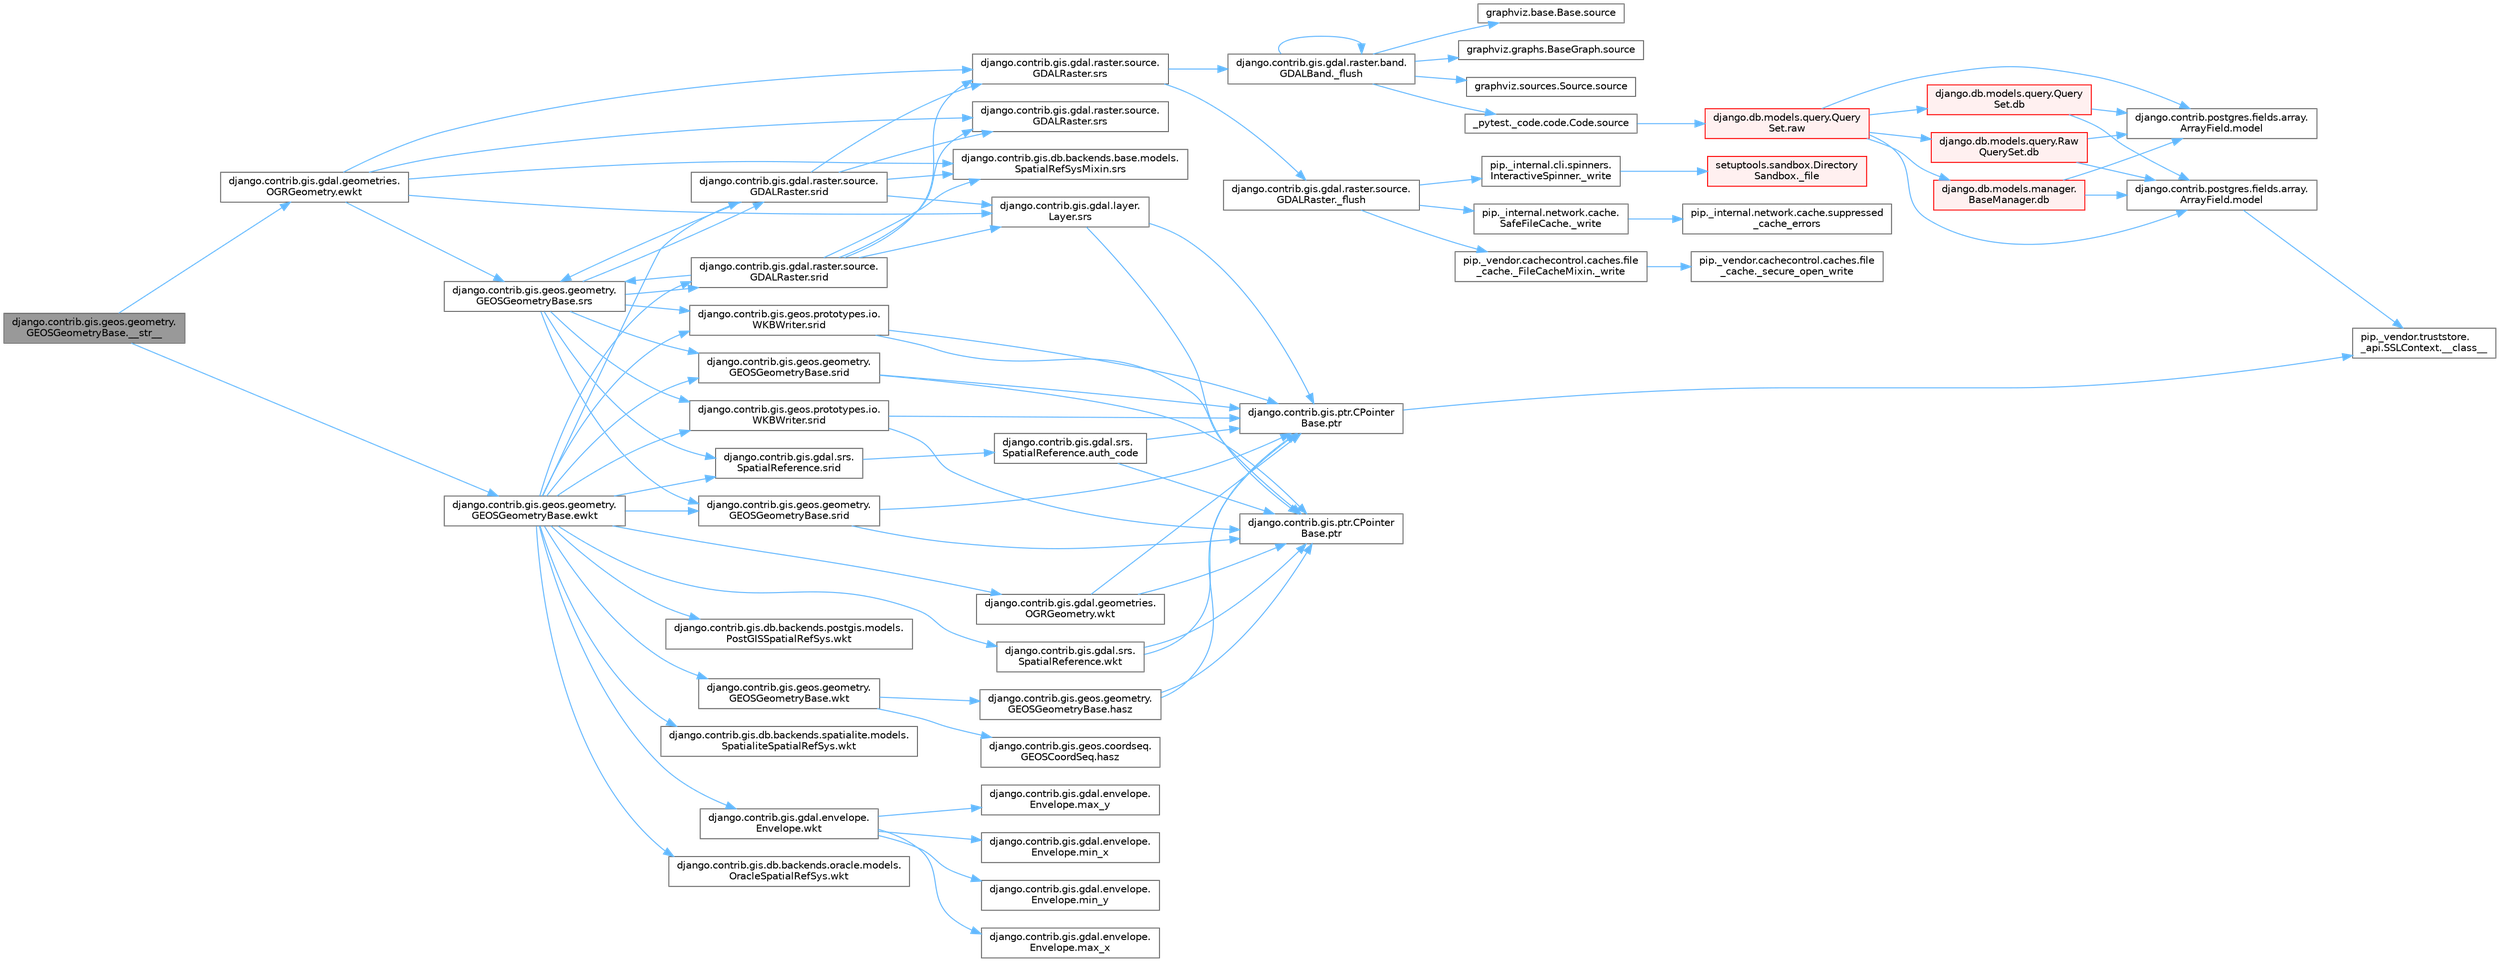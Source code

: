 digraph "django.contrib.gis.geos.geometry.GEOSGeometryBase.__str__"
{
 // LATEX_PDF_SIZE
  bgcolor="transparent";
  edge [fontname=Helvetica,fontsize=10,labelfontname=Helvetica,labelfontsize=10];
  node [fontname=Helvetica,fontsize=10,shape=box,height=0.2,width=0.4];
  rankdir="LR";
  Node1 [id="Node000001",label="django.contrib.gis.geos.geometry.\lGEOSGeometryBase.__str__",height=0.2,width=0.4,color="gray40", fillcolor="grey60", style="filled", fontcolor="black",tooltip=" "];
  Node1 -> Node2 [id="edge1_Node000001_Node000002",color="steelblue1",style="solid",tooltip=" "];
  Node2 [id="Node000002",label="django.contrib.gis.gdal.geometries.\lOGRGeometry.ewkt",height=0.2,width=0.4,color="grey40", fillcolor="white", style="filled",URL="$classdjango_1_1contrib_1_1gis_1_1gdal_1_1geometries_1_1_o_g_r_geometry.html#ab422fad6a0400137c041dc72edefcee1",tooltip=" "];
  Node2 -> Node3 [id="edge2_Node000002_Node000003",color="steelblue1",style="solid",tooltip=" "];
  Node3 [id="Node000003",label="django.contrib.gis.db.backends.base.models.\lSpatialRefSysMixin.srs",height=0.2,width=0.4,color="grey40", fillcolor="white", style="filled",URL="$classdjango_1_1contrib_1_1gis_1_1db_1_1backends_1_1base_1_1models_1_1_spatial_ref_sys_mixin.html#ad34be004f9aba942c5d2bd011fda3044",tooltip=" "];
  Node2 -> Node4 [id="edge3_Node000002_Node000004",color="steelblue1",style="solid",tooltip=" "];
  Node4 [id="Node000004",label="django.contrib.gis.gdal.layer.\lLayer.srs",height=0.2,width=0.4,color="grey40", fillcolor="white", style="filled",URL="$classdjango_1_1contrib_1_1gis_1_1gdal_1_1layer_1_1_layer.html#ac1d51e5b32cdf55829e9a486b190ddc2",tooltip=" "];
  Node4 -> Node5 [id="edge4_Node000004_Node000005",color="steelblue1",style="solid",tooltip=" "];
  Node5 [id="Node000005",label="django.contrib.gis.ptr.CPointer\lBase.ptr",height=0.2,width=0.4,color="grey40", fillcolor="white", style="filled",URL="$classdjango_1_1contrib_1_1gis_1_1ptr_1_1_c_pointer_base.html#a55873c889d27c42497c5a832c24e041b",tooltip=" "];
  Node5 -> Node6 [id="edge5_Node000005_Node000006",color="steelblue1",style="solid",tooltip=" "];
  Node6 [id="Node000006",label="pip._vendor.truststore.\l_api.SSLContext.__class__",height=0.2,width=0.4,color="grey40", fillcolor="white", style="filled",URL="$classpip_1_1__vendor_1_1truststore_1_1__api_1_1_s_s_l_context.html#a530861514f31eabaa3f513557d6e66de",tooltip=" "];
  Node4 -> Node7 [id="edge6_Node000004_Node000007",color="steelblue1",style="solid",tooltip=" "];
  Node7 [id="Node000007",label="django.contrib.gis.ptr.CPointer\lBase.ptr",height=0.2,width=0.4,color="grey40", fillcolor="white", style="filled",URL="$classdjango_1_1contrib_1_1gis_1_1ptr_1_1_c_pointer_base.html#a73d2e45828ab4d985549c571852996fa",tooltip=" "];
  Node2 -> Node8 [id="edge7_Node000002_Node000008",color="steelblue1",style="solid",tooltip=" "];
  Node8 [id="Node000008",label="django.contrib.gis.gdal.raster.source.\lGDALRaster.srs",height=0.2,width=0.4,color="grey40", fillcolor="white", style="filled",URL="$classdjango_1_1contrib_1_1gis_1_1gdal_1_1raster_1_1source_1_1_g_d_a_l_raster.html#a1dbeee1eca81d7739c032009f1d7acb1",tooltip=" "];
  Node2 -> Node9 [id="edge8_Node000002_Node000009",color="steelblue1",style="solid",tooltip=" "];
  Node9 [id="Node000009",label="django.contrib.gis.gdal.raster.source.\lGDALRaster.srs",height=0.2,width=0.4,color="grey40", fillcolor="white", style="filled",URL="$classdjango_1_1contrib_1_1gis_1_1gdal_1_1raster_1_1source_1_1_g_d_a_l_raster.html#a867fd2ac08531bb04ded5f86cf484723",tooltip=" "];
  Node9 -> Node10 [id="edge9_Node000009_Node000010",color="steelblue1",style="solid",tooltip=" "];
  Node10 [id="Node000010",label="django.contrib.gis.gdal.raster.band.\lGDALBand._flush",height=0.2,width=0.4,color="grey40", fillcolor="white", style="filled",URL="$classdjango_1_1contrib_1_1gis_1_1gdal_1_1raster_1_1band_1_1_g_d_a_l_band.html#ae69747644a590b485b72c3314debdfc7",tooltip=" "];
  Node10 -> Node10 [id="edge10_Node000010_Node000010",color="steelblue1",style="solid",tooltip=" "];
  Node10 -> Node11 [id="edge11_Node000010_Node000011",color="steelblue1",style="solid",tooltip=" "];
  Node11 [id="Node000011",label="_pytest._code.code.Code.source",height=0.2,width=0.4,color="grey40", fillcolor="white", style="filled",URL="$class__pytest_1_1__code_1_1code_1_1_code.html#a22f60644a8fa658ab754ddca0bcb31fd",tooltip=" "];
  Node11 -> Node12 [id="edge12_Node000011_Node000012",color="steelblue1",style="solid",tooltip=" "];
  Node12 [id="Node000012",label="django.db.models.query.Query\lSet.raw",height=0.2,width=0.4,color="red", fillcolor="#FFF0F0", style="filled",URL="$classdjango_1_1db_1_1models_1_1query_1_1_query_set.html#abce199e3993658459fb2f7c2719daa45",tooltip="PUBLIC METHODS THAT RETURN A QUERYSET SUBCLASS #."];
  Node12 -> Node13 [id="edge13_Node000012_Node000013",color="steelblue1",style="solid",tooltip=" "];
  Node13 [id="Node000013",label="django.db.models.manager.\lBaseManager.db",height=0.2,width=0.4,color="red", fillcolor="#FFF0F0", style="filled",URL="$classdjango_1_1db_1_1models_1_1manager_1_1_base_manager.html#ad6c30d1033fbe64ca4ac1d2bf0162a8a",tooltip=" "];
  Node13 -> Node14 [id="edge14_Node000013_Node000014",color="steelblue1",style="solid",tooltip=" "];
  Node14 [id="Node000014",label="django.contrib.postgres.fields.array.\lArrayField.model",height=0.2,width=0.4,color="grey40", fillcolor="white", style="filled",URL="$classdjango_1_1contrib_1_1postgres_1_1fields_1_1array_1_1_array_field.html#a4402eef4c4784e00671c9f229481f4c1",tooltip=" "];
  Node14 -> Node6 [id="edge15_Node000014_Node000006",color="steelblue1",style="solid",tooltip=" "];
  Node13 -> Node15 [id="edge16_Node000013_Node000015",color="steelblue1",style="solid",tooltip=" "];
  Node15 [id="Node000015",label="django.contrib.postgres.fields.array.\lArrayField.model",height=0.2,width=0.4,color="grey40", fillcolor="white", style="filled",URL="$classdjango_1_1contrib_1_1postgres_1_1fields_1_1array_1_1_array_field.html#a50a2796de85f960ca282b56ef2d9446c",tooltip=" "];
  Node12 -> Node20 [id="edge17_Node000012_Node000020",color="steelblue1",style="solid",tooltip=" "];
  Node20 [id="Node000020",label="django.db.models.query.Query\lSet.db",height=0.2,width=0.4,color="red", fillcolor="#FFF0F0", style="filled",URL="$classdjango_1_1db_1_1models_1_1query_1_1_query_set.html#a6ff7e94dd4e7293da5fb86f6349ce9b8",tooltip=" "];
  Node20 -> Node14 [id="edge18_Node000020_Node000014",color="steelblue1",style="solid",tooltip=" "];
  Node20 -> Node15 [id="edge19_Node000020_Node000015",color="steelblue1",style="solid",tooltip=" "];
  Node12 -> Node21 [id="edge20_Node000012_Node000021",color="steelblue1",style="solid",tooltip=" "];
  Node21 [id="Node000021",label="django.db.models.query.Raw\lQuerySet.db",height=0.2,width=0.4,color="red", fillcolor="#FFF0F0", style="filled",URL="$classdjango_1_1db_1_1models_1_1query_1_1_raw_query_set.html#a1f352bf15faf0aa43e22709fde8f7564",tooltip=" "];
  Node21 -> Node14 [id="edge21_Node000021_Node000014",color="steelblue1",style="solid",tooltip=" "];
  Node21 -> Node15 [id="edge22_Node000021_Node000015",color="steelblue1",style="solid",tooltip=" "];
  Node12 -> Node14 [id="edge23_Node000012_Node000014",color="steelblue1",style="solid",tooltip=" "];
  Node12 -> Node15 [id="edge24_Node000012_Node000015",color="steelblue1",style="solid",tooltip=" "];
  Node10 -> Node22 [id="edge25_Node000010_Node000022",color="steelblue1",style="solid",tooltip=" "];
  Node22 [id="Node000022",label="graphviz.base.Base.source",height=0.2,width=0.4,color="grey40", fillcolor="white", style="filled",URL="$classgraphviz_1_1base_1_1_base.html#a5eb46caf8c88716e5741b7b2404d4c75",tooltip=" "];
  Node10 -> Node23 [id="edge26_Node000010_Node000023",color="steelblue1",style="solid",tooltip=" "];
  Node23 [id="Node000023",label="graphviz.graphs.BaseGraph.source",height=0.2,width=0.4,color="grey40", fillcolor="white", style="filled",URL="$classgraphviz_1_1graphs_1_1_base_graph.html#a8aad62397887cb67daf6812db5328f6b",tooltip=" "];
  Node10 -> Node24 [id="edge27_Node000010_Node000024",color="steelblue1",style="solid",tooltip=" "];
  Node24 [id="Node000024",label="graphviz.sources.Source.source",height=0.2,width=0.4,color="grey40", fillcolor="white", style="filled",URL="$classgraphviz_1_1sources_1_1_source.html#a3e4b80b77671f18910b3f30a89f93a14",tooltip=" "];
  Node9 -> Node25 [id="edge28_Node000009_Node000025",color="steelblue1",style="solid",tooltip=" "];
  Node25 [id="Node000025",label="django.contrib.gis.gdal.raster.source.\lGDALRaster._flush",height=0.2,width=0.4,color="grey40", fillcolor="white", style="filled",URL="$classdjango_1_1contrib_1_1gis_1_1gdal_1_1raster_1_1source_1_1_g_d_a_l_raster.html#af272a67360ee049804d442bd344ff75b",tooltip=" "];
  Node25 -> Node26 [id="edge29_Node000025_Node000026",color="steelblue1",style="solid",tooltip=" "];
  Node26 [id="Node000026",label="pip._internal.cli.spinners.\lInteractiveSpinner._write",height=0.2,width=0.4,color="grey40", fillcolor="white", style="filled",URL="$classpip_1_1__internal_1_1cli_1_1spinners_1_1_interactive_spinner.html#a16e0c2dc420f6f8d17ccdf2f05929774",tooltip=" "];
  Node26 -> Node27 [id="edge30_Node000026_Node000027",color="steelblue1",style="solid",tooltip=" "];
  Node27 [id="Node000027",label="setuptools.sandbox.Directory\lSandbox._file",height=0.2,width=0.4,color="red", fillcolor="#FFF0F0", style="filled",URL="$classsetuptools_1_1sandbox_1_1_directory_sandbox.html#acf799106ef73553cbfdf57cc16babd98",tooltip=" "];
  Node25 -> Node30 [id="edge31_Node000025_Node000030",color="steelblue1",style="solid",tooltip=" "];
  Node30 [id="Node000030",label="pip._internal.network.cache.\lSafeFileCache._write",height=0.2,width=0.4,color="grey40", fillcolor="white", style="filled",URL="$classpip_1_1__internal_1_1network_1_1cache_1_1_safe_file_cache.html#a9f525ad384a979433e1a4d4ad3f4256c",tooltip=" "];
  Node30 -> Node31 [id="edge32_Node000030_Node000031",color="steelblue1",style="solid",tooltip=" "];
  Node31 [id="Node000031",label="pip._internal.network.cache.suppressed\l_cache_errors",height=0.2,width=0.4,color="grey40", fillcolor="white", style="filled",URL="$namespacepip_1_1__internal_1_1network_1_1cache.html#a04281ba5b2cee2a3a0605e147d1f512d",tooltip=" "];
  Node25 -> Node32 [id="edge33_Node000025_Node000032",color="steelblue1",style="solid",tooltip=" "];
  Node32 [id="Node000032",label="pip._vendor.cachecontrol.caches.file\l_cache._FileCacheMixin._write",height=0.2,width=0.4,color="grey40", fillcolor="white", style="filled",URL="$classpip_1_1__vendor_1_1cachecontrol_1_1caches_1_1file__cache_1_1___file_cache_mixin.html#a887060bd54ecd995958f2e490756d05b",tooltip=" "];
  Node32 -> Node33 [id="edge34_Node000032_Node000033",color="steelblue1",style="solid",tooltip=" "];
  Node33 [id="Node000033",label="pip._vendor.cachecontrol.caches.file\l_cache._secure_open_write",height=0.2,width=0.4,color="grey40", fillcolor="white", style="filled",URL="$namespacepip_1_1__vendor_1_1cachecontrol_1_1caches_1_1file__cache.html#a0dc190a51038d12cbfd2b262f7f786f6",tooltip=" "];
  Node2 -> Node34 [id="edge35_Node000002_Node000034",color="steelblue1",style="solid",tooltip=" "];
  Node34 [id="Node000034",label="django.contrib.gis.geos.geometry.\lGEOSGeometryBase.srs",height=0.2,width=0.4,color="grey40", fillcolor="white", style="filled",URL="$classdjango_1_1contrib_1_1gis_1_1geos_1_1geometry_1_1_g_e_o_s_geometry_base.html#aa433953a244f84e09ce9775e6348c9ea",tooltip=" "];
  Node34 -> Node35 [id="edge36_Node000034_Node000035",color="steelblue1",style="solid",tooltip=" "];
  Node35 [id="Node000035",label="django.contrib.gis.gdal.raster.source.\lGDALRaster.srid",height=0.2,width=0.4,color="grey40", fillcolor="white", style="filled",URL="$classdjango_1_1contrib_1_1gis_1_1gdal_1_1raster_1_1source_1_1_g_d_a_l_raster.html#a64f1b2f9361820eb18392c0a0df9b46b",tooltip=" "];
  Node35 -> Node3 [id="edge37_Node000035_Node000003",color="steelblue1",style="solid",tooltip=" "];
  Node35 -> Node4 [id="edge38_Node000035_Node000004",color="steelblue1",style="solid",tooltip=" "];
  Node35 -> Node8 [id="edge39_Node000035_Node000008",color="steelblue1",style="solid",tooltip=" "];
  Node35 -> Node9 [id="edge40_Node000035_Node000009",color="steelblue1",style="solid",tooltip=" "];
  Node35 -> Node34 [id="edge41_Node000035_Node000034",color="steelblue1",style="solid",tooltip=" "];
  Node34 -> Node36 [id="edge42_Node000034_Node000036",color="steelblue1",style="solid",tooltip=" "];
  Node36 [id="Node000036",label="django.contrib.gis.gdal.raster.source.\lGDALRaster.srid",height=0.2,width=0.4,color="grey40", fillcolor="white", style="filled",URL="$classdjango_1_1contrib_1_1gis_1_1gdal_1_1raster_1_1source_1_1_g_d_a_l_raster.html#a565bad87d893e08a4a415e39b1e41713",tooltip=" "];
  Node36 -> Node3 [id="edge43_Node000036_Node000003",color="steelblue1",style="solid",tooltip=" "];
  Node36 -> Node4 [id="edge44_Node000036_Node000004",color="steelblue1",style="solid",tooltip=" "];
  Node36 -> Node8 [id="edge45_Node000036_Node000008",color="steelblue1",style="solid",tooltip=" "];
  Node36 -> Node9 [id="edge46_Node000036_Node000009",color="steelblue1",style="solid",tooltip=" "];
  Node36 -> Node34 [id="edge47_Node000036_Node000034",color="steelblue1",style="solid",tooltip=" "];
  Node34 -> Node37 [id="edge48_Node000034_Node000037",color="steelblue1",style="solid",tooltip=" "];
  Node37 [id="Node000037",label="django.contrib.gis.gdal.srs.\lSpatialReference.srid",height=0.2,width=0.4,color="grey40", fillcolor="white", style="filled",URL="$classdjango_1_1contrib_1_1gis_1_1gdal_1_1srs_1_1_spatial_reference.html#a6f0221a227f58af3cadbd801359f4d6a",tooltip=" "];
  Node37 -> Node38 [id="edge49_Node000037_Node000038",color="steelblue1",style="solid",tooltip=" "];
  Node38 [id="Node000038",label="django.contrib.gis.gdal.srs.\lSpatialReference.auth_code",height=0.2,width=0.4,color="grey40", fillcolor="white", style="filled",URL="$classdjango_1_1contrib_1_1gis_1_1gdal_1_1srs_1_1_spatial_reference.html#aac9888c94a062cb9bb98a3f6f5f6b9a6",tooltip=" "];
  Node38 -> Node5 [id="edge50_Node000038_Node000005",color="steelblue1",style="solid",tooltip=" "];
  Node38 -> Node7 [id="edge51_Node000038_Node000007",color="steelblue1",style="solid",tooltip=" "];
  Node34 -> Node39 [id="edge52_Node000034_Node000039",color="steelblue1",style="solid",tooltip=" "];
  Node39 [id="Node000039",label="django.contrib.gis.geos.geometry.\lGEOSGeometryBase.srid",height=0.2,width=0.4,color="grey40", fillcolor="white", style="filled",URL="$classdjango_1_1contrib_1_1gis_1_1geos_1_1geometry_1_1_g_e_o_s_geometry_base.html#a5f66cc62cbd6fea05d043b4883dde9f8",tooltip=" "];
  Node39 -> Node5 [id="edge53_Node000039_Node000005",color="steelblue1",style="solid",tooltip=" "];
  Node39 -> Node7 [id="edge54_Node000039_Node000007",color="steelblue1",style="solid",tooltip=" "];
  Node34 -> Node40 [id="edge55_Node000034_Node000040",color="steelblue1",style="solid",tooltip=" "];
  Node40 [id="Node000040",label="django.contrib.gis.geos.geometry.\lGEOSGeometryBase.srid",height=0.2,width=0.4,color="grey40", fillcolor="white", style="filled",URL="$classdjango_1_1contrib_1_1gis_1_1geos_1_1geometry_1_1_g_e_o_s_geometry_base.html#a091e8d6264536991c11f30036af2c0c1",tooltip=" "];
  Node40 -> Node5 [id="edge56_Node000040_Node000005",color="steelblue1",style="solid",tooltip=" "];
  Node40 -> Node7 [id="edge57_Node000040_Node000007",color="steelblue1",style="solid",tooltip=" "];
  Node34 -> Node41 [id="edge58_Node000034_Node000041",color="steelblue1",style="solid",tooltip=" "];
  Node41 [id="Node000041",label="django.contrib.gis.geos.prototypes.io.\lWKBWriter.srid",height=0.2,width=0.4,color="grey40", fillcolor="white", style="filled",URL="$classdjango_1_1contrib_1_1gis_1_1geos_1_1prototypes_1_1io_1_1_w_k_b_writer.html#a0a8537b1b7b53d049b0a94923317867d",tooltip=" "];
  Node41 -> Node5 [id="edge59_Node000041_Node000005",color="steelblue1",style="solid",tooltip=" "];
  Node41 -> Node7 [id="edge60_Node000041_Node000007",color="steelblue1",style="solid",tooltip=" "];
  Node34 -> Node42 [id="edge61_Node000034_Node000042",color="steelblue1",style="solid",tooltip=" "];
  Node42 [id="Node000042",label="django.contrib.gis.geos.prototypes.io.\lWKBWriter.srid",height=0.2,width=0.4,color="grey40", fillcolor="white", style="filled",URL="$classdjango_1_1contrib_1_1gis_1_1geos_1_1prototypes_1_1io_1_1_w_k_b_writer.html#a6499b0621ccf8fe95d9540f61d874fe8",tooltip=" "];
  Node42 -> Node5 [id="edge62_Node000042_Node000005",color="steelblue1",style="solid",tooltip=" "];
  Node42 -> Node7 [id="edge63_Node000042_Node000007",color="steelblue1",style="solid",tooltip=" "];
  Node1 -> Node43 [id="edge64_Node000001_Node000043",color="steelblue1",style="solid",tooltip=" "];
  Node43 [id="Node000043",label="django.contrib.gis.geos.geometry.\lGEOSGeometryBase.ewkt",height=0.2,width=0.4,color="grey40", fillcolor="white", style="filled",URL="$classdjango_1_1contrib_1_1gis_1_1geos_1_1geometry_1_1_g_e_o_s_geometry_base.html#a19334c6bf00a270cbae460f5d288c440",tooltip=" "];
  Node43 -> Node35 [id="edge65_Node000043_Node000035",color="steelblue1",style="solid",tooltip=" "];
  Node43 -> Node36 [id="edge66_Node000043_Node000036",color="steelblue1",style="solid",tooltip=" "];
  Node43 -> Node37 [id="edge67_Node000043_Node000037",color="steelblue1",style="solid",tooltip=" "];
  Node43 -> Node39 [id="edge68_Node000043_Node000039",color="steelblue1",style="solid",tooltip=" "];
  Node43 -> Node40 [id="edge69_Node000043_Node000040",color="steelblue1",style="solid",tooltip=" "];
  Node43 -> Node41 [id="edge70_Node000043_Node000041",color="steelblue1",style="solid",tooltip=" "];
  Node43 -> Node42 [id="edge71_Node000043_Node000042",color="steelblue1",style="solid",tooltip=" "];
  Node43 -> Node44 [id="edge72_Node000043_Node000044",color="steelblue1",style="solid",tooltip=" "];
  Node44 [id="Node000044",label="django.contrib.gis.db.backends.oracle.models.\lOracleSpatialRefSys.wkt",height=0.2,width=0.4,color="grey40", fillcolor="white", style="filled",URL="$classdjango_1_1contrib_1_1gis_1_1db_1_1backends_1_1oracle_1_1models_1_1_oracle_spatial_ref_sys.html#a52e99f4f30586318979adfc2cfb3ec34",tooltip=" "];
  Node43 -> Node45 [id="edge73_Node000043_Node000045",color="steelblue1",style="solid",tooltip=" "];
  Node45 [id="Node000045",label="django.contrib.gis.db.backends.postgis.models.\lPostGISSpatialRefSys.wkt",height=0.2,width=0.4,color="grey40", fillcolor="white", style="filled",URL="$classdjango_1_1contrib_1_1gis_1_1db_1_1backends_1_1postgis_1_1models_1_1_post_g_i_s_spatial_ref_sys.html#ad3794dd09995eaf30449078f5d38ef9e",tooltip=" "];
  Node43 -> Node46 [id="edge74_Node000043_Node000046",color="steelblue1",style="solid",tooltip=" "];
  Node46 [id="Node000046",label="django.contrib.gis.db.backends.spatialite.models.\lSpatialiteSpatialRefSys.wkt",height=0.2,width=0.4,color="grey40", fillcolor="white", style="filled",URL="$classdjango_1_1contrib_1_1gis_1_1db_1_1backends_1_1spatialite_1_1models_1_1_spatialite_spatial_ref_sys.html#a288dd1cdc7ad9b688b80cc3e9a050ca7",tooltip=" "];
  Node43 -> Node47 [id="edge75_Node000043_Node000047",color="steelblue1",style="solid",tooltip=" "];
  Node47 [id="Node000047",label="django.contrib.gis.gdal.envelope.\lEnvelope.wkt",height=0.2,width=0.4,color="grey40", fillcolor="white", style="filled",URL="$classdjango_1_1contrib_1_1gis_1_1gdal_1_1envelope_1_1_envelope.html#a51e54ccebf9c49f966851f95da54b493",tooltip=" "];
  Node47 -> Node48 [id="edge76_Node000047_Node000048",color="steelblue1",style="solid",tooltip=" "];
  Node48 [id="Node000048",label="django.contrib.gis.gdal.envelope.\lEnvelope.max_x",height=0.2,width=0.4,color="grey40", fillcolor="white", style="filled",URL="$classdjango_1_1contrib_1_1gis_1_1gdal_1_1envelope_1_1_envelope.html#a8d99845298ec22e38fed6fa62d63f0e4",tooltip=" "];
  Node47 -> Node49 [id="edge77_Node000047_Node000049",color="steelblue1",style="solid",tooltip=" "];
  Node49 [id="Node000049",label="django.contrib.gis.gdal.envelope.\lEnvelope.max_y",height=0.2,width=0.4,color="grey40", fillcolor="white", style="filled",URL="$classdjango_1_1contrib_1_1gis_1_1gdal_1_1envelope_1_1_envelope.html#ae0a7e73486622dac4b33268a5e6d1173",tooltip=" "];
  Node47 -> Node50 [id="edge78_Node000047_Node000050",color="steelblue1",style="solid",tooltip=" "];
  Node50 [id="Node000050",label="django.contrib.gis.gdal.envelope.\lEnvelope.min_x",height=0.2,width=0.4,color="grey40", fillcolor="white", style="filled",URL="$classdjango_1_1contrib_1_1gis_1_1gdal_1_1envelope_1_1_envelope.html#a2888219f2371db8c5091d0d81ce6a81f",tooltip=" "];
  Node47 -> Node51 [id="edge79_Node000047_Node000051",color="steelblue1",style="solid",tooltip=" "];
  Node51 [id="Node000051",label="django.contrib.gis.gdal.envelope.\lEnvelope.min_y",height=0.2,width=0.4,color="grey40", fillcolor="white", style="filled",URL="$classdjango_1_1contrib_1_1gis_1_1gdal_1_1envelope_1_1_envelope.html#a2849b0085d0eb5d16a9fd3533fb023a8",tooltip=" "];
  Node43 -> Node52 [id="edge80_Node000043_Node000052",color="steelblue1",style="solid",tooltip=" "];
  Node52 [id="Node000052",label="django.contrib.gis.gdal.geometries.\lOGRGeometry.wkt",height=0.2,width=0.4,color="grey40", fillcolor="white", style="filled",URL="$classdjango_1_1contrib_1_1gis_1_1gdal_1_1geometries_1_1_o_g_r_geometry.html#a42bb0265923a3df0507da16c01b4d542",tooltip=" "];
  Node52 -> Node5 [id="edge81_Node000052_Node000005",color="steelblue1",style="solid",tooltip=" "];
  Node52 -> Node7 [id="edge82_Node000052_Node000007",color="steelblue1",style="solid",tooltip=" "];
  Node43 -> Node53 [id="edge83_Node000043_Node000053",color="steelblue1",style="solid",tooltip=" "];
  Node53 [id="Node000053",label="django.contrib.gis.gdal.srs.\lSpatialReference.wkt",height=0.2,width=0.4,color="grey40", fillcolor="white", style="filled",URL="$classdjango_1_1contrib_1_1gis_1_1gdal_1_1srs_1_1_spatial_reference.html#aee574edbad0b6fdbdd934f71339bad10",tooltip=" "];
  Node53 -> Node5 [id="edge84_Node000053_Node000005",color="steelblue1",style="solid",tooltip=" "];
  Node53 -> Node7 [id="edge85_Node000053_Node000007",color="steelblue1",style="solid",tooltip=" "];
  Node43 -> Node54 [id="edge86_Node000043_Node000054",color="steelblue1",style="solid",tooltip=" "];
  Node54 [id="Node000054",label="django.contrib.gis.geos.geometry.\lGEOSGeometryBase.wkt",height=0.2,width=0.4,color="grey40", fillcolor="white", style="filled",URL="$classdjango_1_1contrib_1_1gis_1_1geos_1_1geometry_1_1_g_e_o_s_geometry_base.html#adae03cf034cc170cce41b2686b3f6902",tooltip=" "];
  Node54 -> Node55 [id="edge87_Node000054_Node000055",color="steelblue1",style="solid",tooltip=" "];
  Node55 [id="Node000055",label="django.contrib.gis.geos.coordseq.\lGEOSCoordSeq.hasz",height=0.2,width=0.4,color="grey40", fillcolor="white", style="filled",URL="$classdjango_1_1contrib_1_1gis_1_1geos_1_1coordseq_1_1_g_e_o_s_coord_seq.html#af9df29a51186c06b54c8b7665fc033da",tooltip=" "];
  Node54 -> Node56 [id="edge88_Node000054_Node000056",color="steelblue1",style="solid",tooltip=" "];
  Node56 [id="Node000056",label="django.contrib.gis.geos.geometry.\lGEOSGeometryBase.hasz",height=0.2,width=0.4,color="grey40", fillcolor="white", style="filled",URL="$classdjango_1_1contrib_1_1gis_1_1geos_1_1geometry_1_1_g_e_o_s_geometry_base.html#a41eaab72829884f8c063100cd241a72e",tooltip=" "];
  Node56 -> Node5 [id="edge89_Node000056_Node000005",color="steelblue1",style="solid",tooltip=" "];
  Node56 -> Node7 [id="edge90_Node000056_Node000007",color="steelblue1",style="solid",tooltip=" "];
}
